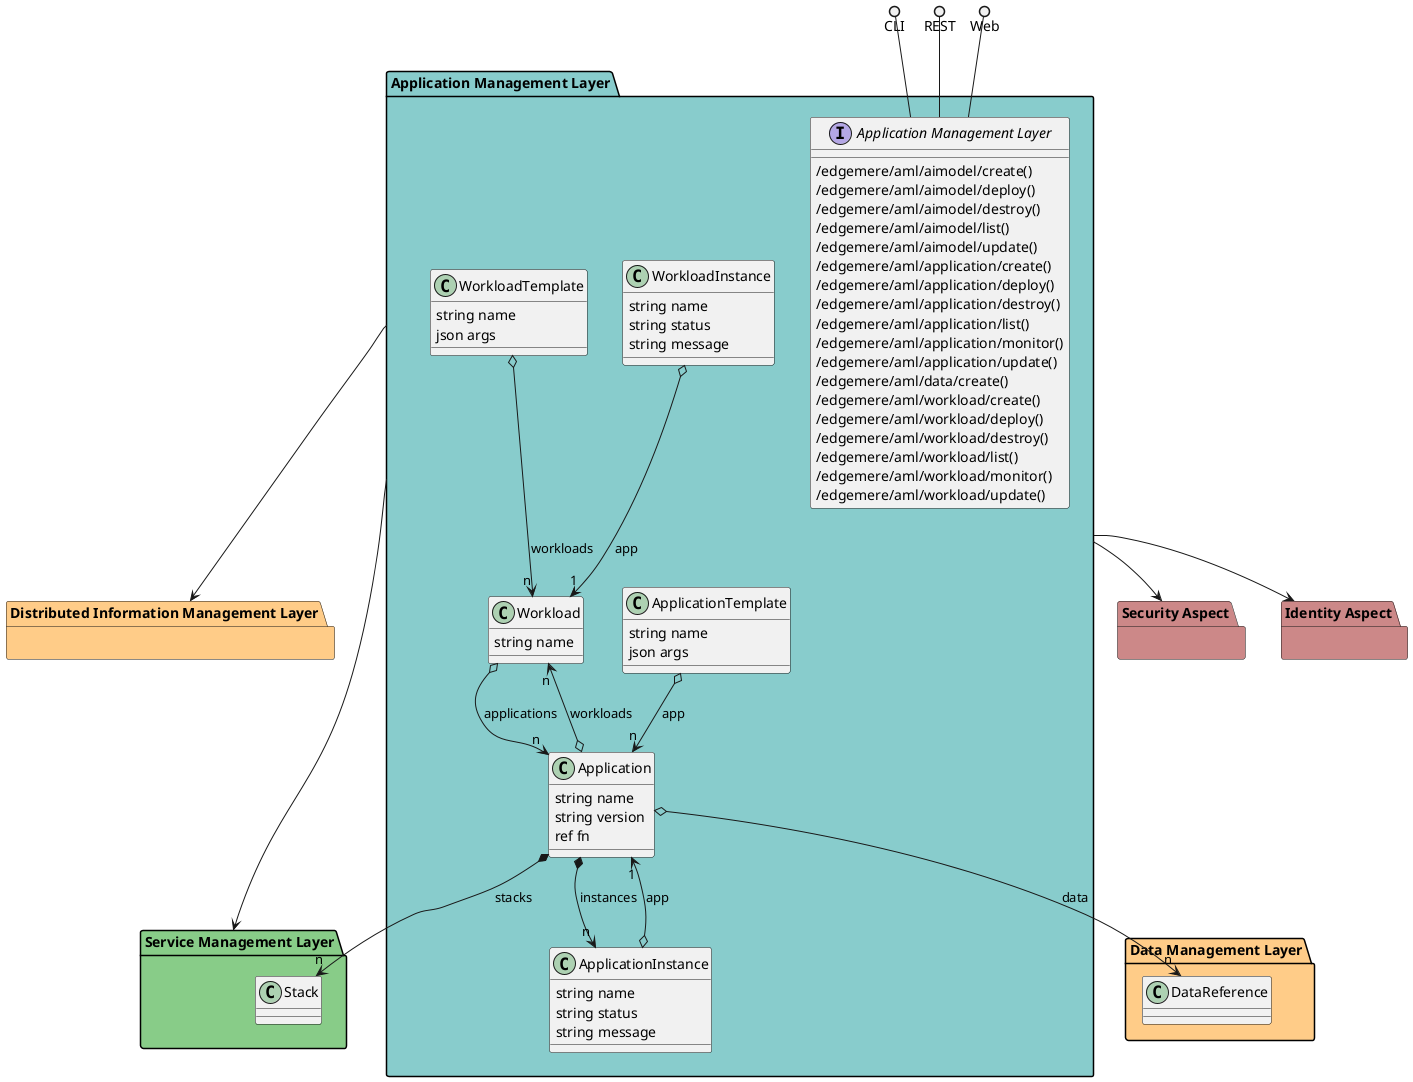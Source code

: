 @startuml


package "Distributed Information Management Layer" #ffcc88 {
    }

package "Service Management Layer" #88cc88 {
    
        class Stack {
        }
    }

package "Security Aspect" #cc8888 {
    }

package "Identity Aspect" #cc8888 {
    }

package "Application Management Layer" #88cccc {
    
        class Workload {
        }
    
        class ApplicationInstance {
        }
    
        class Application {
        }
    }

package "Data Management Layer" #ffcc88 {
    
        class DataReference {
        }
    }


package "Application Management Layer" #88cccc {

    interface "Application Management Layer" as i {
            /edgemere/aml/aimodel/create()
            /edgemere/aml/aimodel/deploy()
            /edgemere/aml/aimodel/destroy()
            /edgemere/aml/aimodel/list()
            /edgemere/aml/aimodel/update()
            /edgemere/aml/application/create()
            /edgemere/aml/application/deploy()
            /edgemere/aml/application/destroy()
            /edgemere/aml/application/list()
            /edgemere/aml/application/monitor()
            /edgemere/aml/application/update()
            /edgemere/aml/data/create()
            /edgemere/aml/workload/create()
            /edgemere/aml/workload/deploy()
            /edgemere/aml/workload/destroy()
            /edgemere/aml/workload/list()
            /edgemere/aml/workload/monitor()
            /edgemere/aml/workload/update()
    
    }
}

CLI ()-- i
REST ()-- i
Web ()-- i

package "Application Management Layer" #88cccc {
        class "Application" {
                 string name
                 string version
                 ref fn
                    }
                Application o--> "n" Workload : workloads
                        Application *--> "n" Stack : stacks
                        Application o--> "n" DataReference : data
                        Application *--> "n" ApplicationInstance : instances
            
    
    class "ApplicationInstance" {
                 string name
                 string status
                 string message
                    }
                ApplicationInstance o--> "1" Application : app
            
    
    class "ApplicationTemplate" {
                 string name
                 json args
                    }
                ApplicationTemplate o--> "n" Application : app
            
    
    class "Workload" {
                 string name
                    }
                Workload o--> "n" Application : applications
            
    
    class "WorkloadInstance" {
                 string name
                 string status
                 string message
                    }
                WorkloadInstance o--> "1" Workload : app
            
    
    class "WorkloadTemplate" {
                 string name
                 json args
                    }
                WorkloadTemplate o--> "n" Workload : workloads
            
    

}


    "Application Management Layer" --> "Distributed Information Management Layer"

    "Application Management Layer" --> "Service Management Layer"

    "Application Management Layer" --> "Security Aspect"

    "Application Management Layer" --> "Identity Aspect"


@enduml
